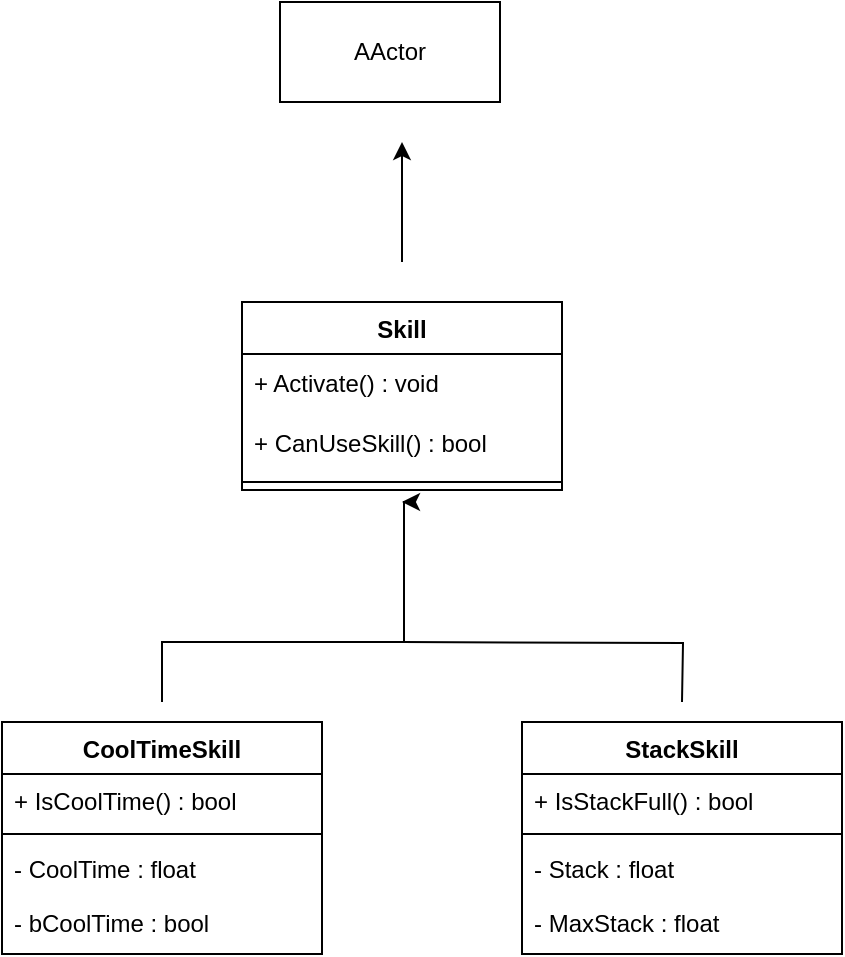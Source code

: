 <mxfile version="21.6.6" type="device">
  <diagram name="페이지-1" id="6sXMGlEubp9KdcIuSdGS">
    <mxGraphModel dx="1434" dy="758" grid="1" gridSize="10" guides="1" tooltips="1" connect="1" arrows="1" fold="1" page="1" pageScale="1" pageWidth="827" pageHeight="1169" math="0" shadow="0">
      <root>
        <mxCell id="0" />
        <mxCell id="1" parent="0" />
        <mxCell id="O-sDLFcSEdRs4Pl9p0ON-1" value="Skill" style="swimlane;fontStyle=1;align=center;verticalAlign=top;childLayout=stackLayout;horizontal=1;startSize=26;horizontalStack=0;resizeParent=1;resizeParentMax=0;resizeLast=0;collapsible=1;marginBottom=0;whiteSpace=wrap;html=1;" vertex="1" parent="1">
          <mxGeometry x="340" y="170" width="160" height="94" as="geometry" />
        </mxCell>
        <mxCell id="O-sDLFcSEdRs4Pl9p0ON-13" value="+ Activate() : void" style="text;strokeColor=none;fillColor=none;align=left;verticalAlign=middle;spacingLeft=4;spacingRight=4;overflow=hidden;points=[[0,0.5],[1,0.5]];portConstraint=eastwest;rotatable=0;whiteSpace=wrap;html=1;" vertex="1" parent="O-sDLFcSEdRs4Pl9p0ON-1">
          <mxGeometry y="26" width="160" height="30" as="geometry" />
        </mxCell>
        <mxCell id="O-sDLFcSEdRs4Pl9p0ON-20" value="+ CanUseSkill() : bool" style="text;strokeColor=none;fillColor=none;align=left;verticalAlign=middle;spacingLeft=4;spacingRight=4;overflow=hidden;points=[[0,0.5],[1,0.5]];portConstraint=eastwest;rotatable=0;whiteSpace=wrap;html=1;" vertex="1" parent="O-sDLFcSEdRs4Pl9p0ON-1">
          <mxGeometry y="56" width="160" height="30" as="geometry" />
        </mxCell>
        <mxCell id="O-sDLFcSEdRs4Pl9p0ON-3" value="" style="line;strokeWidth=1;fillColor=none;align=left;verticalAlign=middle;spacingTop=-1;spacingLeft=3;spacingRight=3;rotatable=0;labelPosition=right;points=[];portConstraint=eastwest;strokeColor=inherit;" vertex="1" parent="O-sDLFcSEdRs4Pl9p0ON-1">
          <mxGeometry y="86" width="160" height="8" as="geometry" />
        </mxCell>
        <mxCell id="O-sDLFcSEdRs4Pl9p0ON-5" value="AActor" style="html=1;whiteSpace=wrap;" vertex="1" parent="1">
          <mxGeometry x="359" y="20" width="110" height="50" as="geometry" />
        </mxCell>
        <mxCell id="O-sDLFcSEdRs4Pl9p0ON-6" value="" style="endArrow=classic;html=1;rounded=0;" edge="1" parent="1">
          <mxGeometry width="50" height="50" relative="1" as="geometry">
            <mxPoint x="420" y="150" as="sourcePoint" />
            <mxPoint x="420" y="90" as="targetPoint" />
          </mxGeometry>
        </mxCell>
        <mxCell id="O-sDLFcSEdRs4Pl9p0ON-7" value="CoolTimeSkill" style="swimlane;fontStyle=1;align=center;verticalAlign=top;childLayout=stackLayout;horizontal=1;startSize=26;horizontalStack=0;resizeParent=1;resizeParentMax=0;resizeLast=0;collapsible=1;marginBottom=0;whiteSpace=wrap;html=1;" vertex="1" parent="1">
          <mxGeometry x="220" y="380" width="160" height="116" as="geometry" />
        </mxCell>
        <mxCell id="O-sDLFcSEdRs4Pl9p0ON-8" value="+ IsCoolTime() : bool" style="text;strokeColor=none;fillColor=none;align=left;verticalAlign=top;spacingLeft=4;spacingRight=4;overflow=hidden;rotatable=0;points=[[0,0.5],[1,0.5]];portConstraint=eastwest;whiteSpace=wrap;html=1;" vertex="1" parent="O-sDLFcSEdRs4Pl9p0ON-7">
          <mxGeometry y="26" width="160" height="26" as="geometry" />
        </mxCell>
        <mxCell id="O-sDLFcSEdRs4Pl9p0ON-9" value="" style="line;strokeWidth=1;fillColor=none;align=left;verticalAlign=middle;spacingTop=-1;spacingLeft=3;spacingRight=3;rotatable=0;labelPosition=right;points=[];portConstraint=eastwest;strokeColor=inherit;" vertex="1" parent="O-sDLFcSEdRs4Pl9p0ON-7">
          <mxGeometry y="52" width="160" height="8" as="geometry" />
        </mxCell>
        <mxCell id="O-sDLFcSEdRs4Pl9p0ON-10" value="- CoolTime : float" style="text;strokeColor=none;fillColor=none;align=left;verticalAlign=top;spacingLeft=4;spacingRight=4;overflow=hidden;rotatable=0;points=[[0,0.5],[1,0.5]];portConstraint=eastwest;whiteSpace=wrap;html=1;" vertex="1" parent="O-sDLFcSEdRs4Pl9p0ON-7">
          <mxGeometry y="60" width="160" height="26" as="geometry" />
        </mxCell>
        <mxCell id="O-sDLFcSEdRs4Pl9p0ON-12" value="- bCoolTime : bool" style="text;strokeColor=none;fillColor=none;align=left;verticalAlign=middle;spacingLeft=4;spacingRight=4;overflow=hidden;points=[[0,0.5],[1,0.5]];portConstraint=eastwest;rotatable=0;whiteSpace=wrap;html=1;" vertex="1" parent="O-sDLFcSEdRs4Pl9p0ON-7">
          <mxGeometry y="86" width="160" height="30" as="geometry" />
        </mxCell>
        <mxCell id="O-sDLFcSEdRs4Pl9p0ON-11" value="" style="endArrow=classic;html=1;rounded=0;edgeStyle=orthogonalEdgeStyle;" edge="1" parent="1">
          <mxGeometry width="50" height="50" relative="1" as="geometry">
            <mxPoint x="300" y="370" as="sourcePoint" />
            <mxPoint x="420" y="270" as="targetPoint" />
            <Array as="points">
              <mxPoint x="300" y="340" />
              <mxPoint x="421" y="340" />
            </Array>
          </mxGeometry>
        </mxCell>
        <mxCell id="O-sDLFcSEdRs4Pl9p0ON-14" value="StackSkill" style="swimlane;fontStyle=1;align=center;verticalAlign=top;childLayout=stackLayout;horizontal=1;startSize=26;horizontalStack=0;resizeParent=1;resizeParentMax=0;resizeLast=0;collapsible=1;marginBottom=0;whiteSpace=wrap;html=1;" vertex="1" parent="1">
          <mxGeometry x="480" y="380" width="160" height="116" as="geometry" />
        </mxCell>
        <mxCell id="O-sDLFcSEdRs4Pl9p0ON-15" value="+ IsStackFull() : bool" style="text;strokeColor=none;fillColor=none;align=left;verticalAlign=top;spacingLeft=4;spacingRight=4;overflow=hidden;rotatable=0;points=[[0,0.5],[1,0.5]];portConstraint=eastwest;whiteSpace=wrap;html=1;" vertex="1" parent="O-sDLFcSEdRs4Pl9p0ON-14">
          <mxGeometry y="26" width="160" height="26" as="geometry" />
        </mxCell>
        <mxCell id="O-sDLFcSEdRs4Pl9p0ON-16" value="" style="line;strokeWidth=1;fillColor=none;align=left;verticalAlign=middle;spacingTop=-1;spacingLeft=3;spacingRight=3;rotatable=0;labelPosition=right;points=[];portConstraint=eastwest;strokeColor=inherit;" vertex="1" parent="O-sDLFcSEdRs4Pl9p0ON-14">
          <mxGeometry y="52" width="160" height="8" as="geometry" />
        </mxCell>
        <mxCell id="O-sDLFcSEdRs4Pl9p0ON-17" value="- Stack : float" style="text;strokeColor=none;fillColor=none;align=left;verticalAlign=top;spacingLeft=4;spacingRight=4;overflow=hidden;rotatable=0;points=[[0,0.5],[1,0.5]];portConstraint=eastwest;whiteSpace=wrap;html=1;" vertex="1" parent="O-sDLFcSEdRs4Pl9p0ON-14">
          <mxGeometry y="60" width="160" height="26" as="geometry" />
        </mxCell>
        <mxCell id="O-sDLFcSEdRs4Pl9p0ON-19" value="- MaxStack : float" style="text;strokeColor=none;fillColor=none;align=left;verticalAlign=middle;spacingLeft=4;spacingRight=4;overflow=hidden;points=[[0,0.5],[1,0.5]];portConstraint=eastwest;rotatable=0;whiteSpace=wrap;html=1;" vertex="1" parent="O-sDLFcSEdRs4Pl9p0ON-14">
          <mxGeometry y="86" width="160" height="30" as="geometry" />
        </mxCell>
        <mxCell id="O-sDLFcSEdRs4Pl9p0ON-18" value="" style="endArrow=none;html=1;rounded=0;edgeStyle=orthogonalEdgeStyle;" edge="1" parent="1">
          <mxGeometry width="50" height="50" relative="1" as="geometry">
            <mxPoint x="420" y="340" as="sourcePoint" />
            <mxPoint x="560" y="370" as="targetPoint" />
          </mxGeometry>
        </mxCell>
      </root>
    </mxGraphModel>
  </diagram>
</mxfile>
